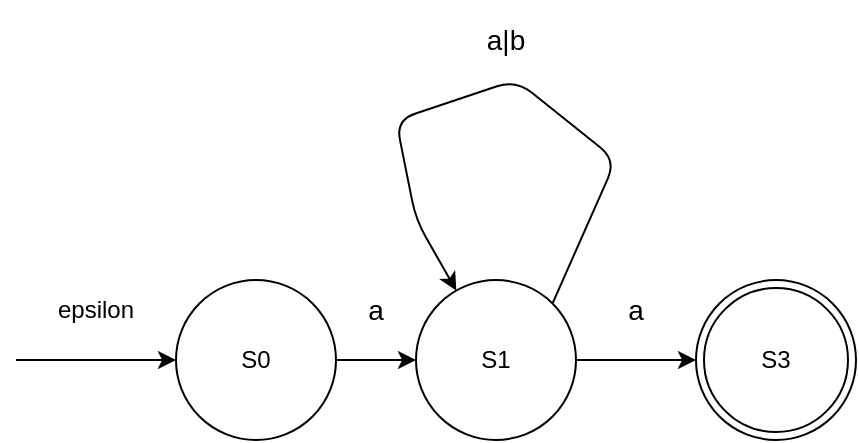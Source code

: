 <mxfile>
    <diagram id="TLnK92AyOMrUkuWHDevg" name="第 1 页">
        <mxGraphModel dx="638" dy="648" grid="1" gridSize="10" guides="1" tooltips="1" connect="1" arrows="1" fold="1" page="1" pageScale="1" pageWidth="1600" pageHeight="900" math="0" shadow="0">
            <root>
                <mxCell id="0"/>
                <mxCell id="1" parent="0"/>
                <mxCell id="5" style="edgeStyle=none;html=1;exitX=1;exitY=0.5;exitDx=0;exitDy=0;" edge="1" parent="1" source="2" target="6">
                    <mxGeometry relative="1" as="geometry">
                        <mxPoint x="360" y="300" as="targetPoint"/>
                    </mxGeometry>
                </mxCell>
                <mxCell id="2" value="S0" style="ellipse;whiteSpace=wrap;html=1;aspect=fixed;" vertex="1" parent="1">
                    <mxGeometry x="200" y="260" width="80" height="80" as="geometry"/>
                </mxCell>
                <mxCell id="3" value="" style="endArrow=classic;html=1;entryX=0;entryY=0.5;entryDx=0;entryDy=0;" edge="1" parent="1" target="2">
                    <mxGeometry width="50" height="50" relative="1" as="geometry">
                        <mxPoint x="120" y="300" as="sourcePoint"/>
                        <mxPoint x="350" y="310" as="targetPoint"/>
                    </mxGeometry>
                </mxCell>
                <mxCell id="4" value="epsilon" style="text;html=1;strokeColor=none;fillColor=none;align=center;verticalAlign=middle;whiteSpace=wrap;rounded=0;" vertex="1" parent="1">
                    <mxGeometry x="130" y="260" width="60" height="30" as="geometry"/>
                </mxCell>
                <mxCell id="7" style="edgeStyle=none;html=1;" edge="1" parent="1" source="6" target="8">
                    <mxGeometry relative="1" as="geometry">
                        <mxPoint x="500" y="300" as="targetPoint"/>
                    </mxGeometry>
                </mxCell>
                <mxCell id="9" style="edgeStyle=none;html=1;exitX=1;exitY=0;exitDx=0;exitDy=0;" edge="1" parent="1" source="6" target="6">
                    <mxGeometry relative="1" as="geometry">
                        <mxPoint x="388" y="150" as="targetPoint"/>
                        <Array as="points">
                            <mxPoint x="420" y="200"/>
                            <mxPoint x="370" y="160"/>
                            <mxPoint x="310" y="180"/>
                            <mxPoint x="320" y="230"/>
                        </Array>
                    </mxGeometry>
                </mxCell>
                <mxCell id="6" value="S1" style="ellipse;whiteSpace=wrap;html=1;aspect=fixed;" vertex="1" parent="1">
                    <mxGeometry x="320" y="260" width="80" height="80" as="geometry"/>
                </mxCell>
                <mxCell id="8" value="S3" style="ellipse;shape=doubleEllipse;whiteSpace=wrap;html=1;aspect=fixed;" vertex="1" parent="1">
                    <mxGeometry x="460" y="260" width="80" height="80" as="geometry"/>
                </mxCell>
                <mxCell id="10" value="&lt;font style=&quot;font-size: 14px;&quot;&gt;a|b&lt;/font&gt;" style="text;html=1;strokeColor=none;fillColor=none;align=center;verticalAlign=middle;whiteSpace=wrap;rounded=0;" vertex="1" parent="1">
                    <mxGeometry x="330" y="120" width="70" height="40" as="geometry"/>
                </mxCell>
                <mxCell id="11" value="a" style="text;html=1;strokeColor=none;fillColor=none;align=center;verticalAlign=middle;whiteSpace=wrap;rounded=0;fontSize=14;" vertex="1" parent="1">
                    <mxGeometry x="270" y="260" width="60" height="30" as="geometry"/>
                </mxCell>
                <mxCell id="12" value="a" style="text;html=1;strokeColor=none;fillColor=none;align=center;verticalAlign=middle;whiteSpace=wrap;rounded=0;fontSize=14;" vertex="1" parent="1">
                    <mxGeometry x="400" y="260" width="60" height="30" as="geometry"/>
                </mxCell>
            </root>
        </mxGraphModel>
    </diagram>
</mxfile>